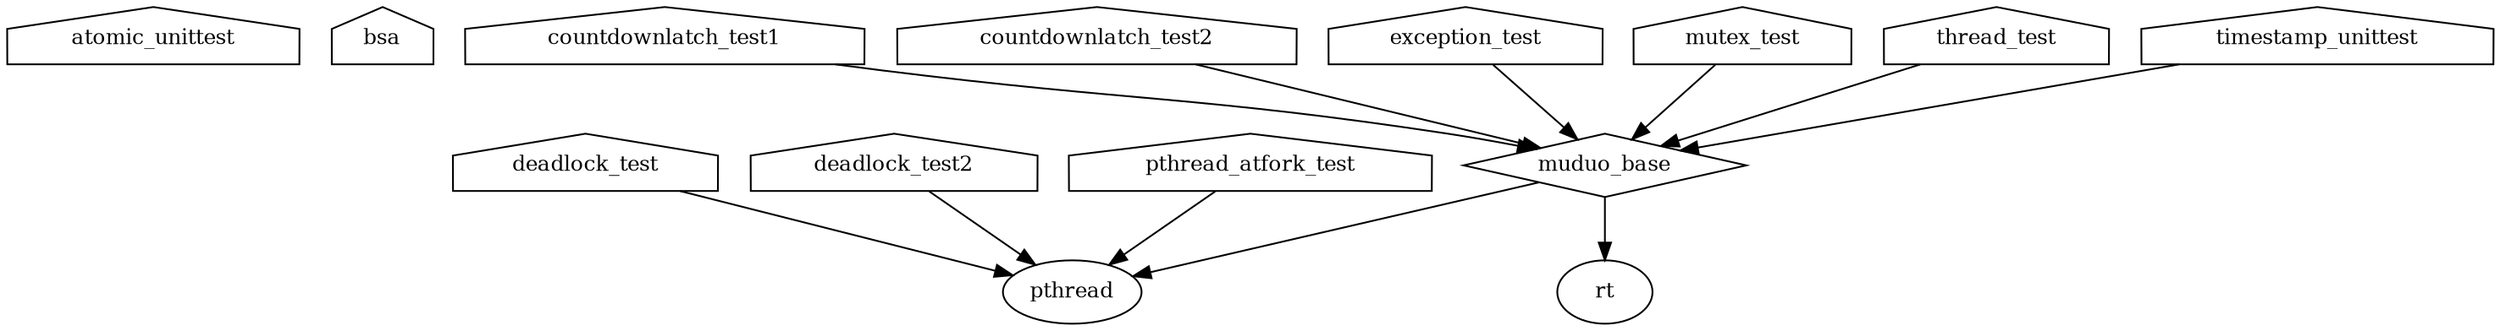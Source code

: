 digraph "GG" {
node [
  fontsize = "12"
];
    "node23" [ label="atomic_unittest" shape="house"];
    "node35" [ label="bsa" shape="house"];
    "node32" [ label="countdownlatch_test1" shape="house"];
    "node12" [ label="muduo_base" shape="diamond"];
    "node32" -> "node12" // countdownlatch_test1 -> muduo_base
    "node36" [ label="pthread" shape="ellipse"];
    "node12" -> "node36" // muduo_base -> pthread
    "node37" [ label="rt" shape="ellipse"];
    "node12" -> "node37" // muduo_base -> rt
    "node34" [ label="countdownlatch_test2" shape="house"];
    "node34" -> "node12" // countdownlatch_test2 -> muduo_base
    "node31" [ label="deadlock_test" shape="house"];
    "node31" -> "node36" // deadlock_test -> pthread
    "node30" [ label="deadlock_test2" shape="house"];
    "node30" -> "node36" // deadlock_test2 -> pthread
    "node21" [ label="exception_test" shape="house"];
    "node21" -> "node12" // exception_test -> muduo_base
    "node20" [ label="mutex_test" shape="house"];
    "node20" -> "node12" // mutex_test -> muduo_base
    "node29" [ label="pthread_atfork_test" shape="house"];
    "node29" -> "node36" // pthread_atfork_test -> pthread
    "node19" [ label="thread_test" shape="house"];
    "node19" -> "node12" // thread_test -> muduo_base
    "node18" [ label="timestamp_unittest" shape="house"];
    "node18" -> "node12" // timestamp_unittest -> muduo_base
}
